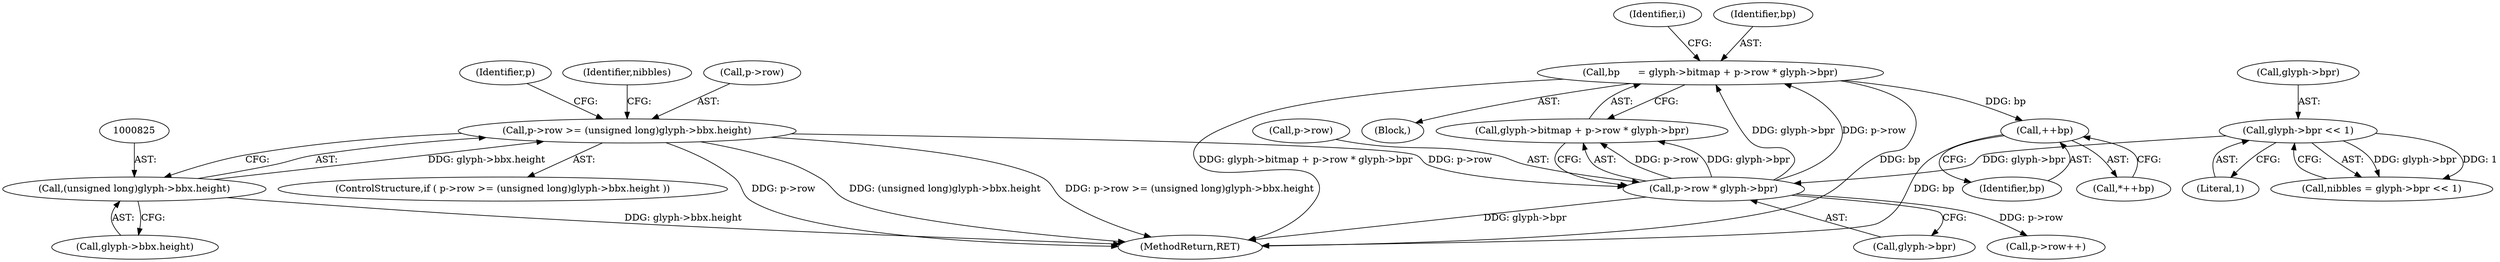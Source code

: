 digraph "0_savannah_07bdb6e289c7954e2a533039dc93c1c136099d2d@integer" {
"1000858" [label="(Call,bp      = glyph->bitmap + p->row * glyph->bpr)"];
"1000864" [label="(Call,p->row * glyph->bpr)"];
"1000820" [label="(Call,p->row >= (unsigned long)glyph->bbx.height)"];
"1000824" [label="(Call,(unsigned long)glyph->bbx.height)"];
"1000853" [label="(Call,glyph->bpr << 1)"];
"1000917" [label="(Call,++bp)"];
"1000917" [label="(Call,++bp)"];
"1000873" [label="(Identifier,i)"];
"1000853" [label="(Call,glyph->bpr << 1)"];
"1000836" [label="(Identifier,p)"];
"1000859" [label="(Identifier,bp)"];
"1000854" [label="(Call,glyph->bpr)"];
"1000918" [label="(Identifier,bp)"];
"1000860" [label="(Call,glyph->bitmap + p->row * glyph->bpr)"];
"1000851" [label="(Call,nibbles = glyph->bpr << 1)"];
"1000819" [label="(ControlStructure,if ( p->row >= (unsigned long)glyph->bbx.height ))"];
"1000818" [label="(Block,)"];
"1000868" [label="(Call,glyph->bpr)"];
"1000826" [label="(Call,glyph->bbx.height)"];
"1000820" [label="(Call,p->row >= (unsigned long)glyph->bbx.height)"];
"1000852" [label="(Identifier,nibbles)"];
"1000821" [label="(Call,p->row)"];
"1000865" [label="(Call,p->row)"];
"1000997" [label="(Call,p->row++)"];
"1000857" [label="(Literal,1)"];
"1000864" [label="(Call,p->row * glyph->bpr)"];
"1000916" [label="(Call,*++bp)"];
"1000858" [label="(Call,bp      = glyph->bitmap + p->row * glyph->bpr)"];
"1001568" [label="(MethodReturn,RET)"];
"1000824" [label="(Call,(unsigned long)glyph->bbx.height)"];
"1000858" -> "1000818"  [label="AST: "];
"1000858" -> "1000860"  [label="CFG: "];
"1000859" -> "1000858"  [label="AST: "];
"1000860" -> "1000858"  [label="AST: "];
"1000873" -> "1000858"  [label="CFG: "];
"1000858" -> "1001568"  [label="DDG: bp"];
"1000858" -> "1001568"  [label="DDG: glyph->bitmap + p->row * glyph->bpr"];
"1000864" -> "1000858"  [label="DDG: p->row"];
"1000864" -> "1000858"  [label="DDG: glyph->bpr"];
"1000858" -> "1000917"  [label="DDG: bp"];
"1000864" -> "1000860"  [label="AST: "];
"1000864" -> "1000868"  [label="CFG: "];
"1000865" -> "1000864"  [label="AST: "];
"1000868" -> "1000864"  [label="AST: "];
"1000860" -> "1000864"  [label="CFG: "];
"1000864" -> "1001568"  [label="DDG: glyph->bpr"];
"1000864" -> "1000860"  [label="DDG: p->row"];
"1000864" -> "1000860"  [label="DDG: glyph->bpr"];
"1000820" -> "1000864"  [label="DDG: p->row"];
"1000853" -> "1000864"  [label="DDG: glyph->bpr"];
"1000864" -> "1000997"  [label="DDG: p->row"];
"1000820" -> "1000819"  [label="AST: "];
"1000820" -> "1000824"  [label="CFG: "];
"1000821" -> "1000820"  [label="AST: "];
"1000824" -> "1000820"  [label="AST: "];
"1000836" -> "1000820"  [label="CFG: "];
"1000852" -> "1000820"  [label="CFG: "];
"1000820" -> "1001568"  [label="DDG: (unsigned long)glyph->bbx.height"];
"1000820" -> "1001568"  [label="DDG: p->row >= (unsigned long)glyph->bbx.height"];
"1000820" -> "1001568"  [label="DDG: p->row"];
"1000824" -> "1000820"  [label="DDG: glyph->bbx.height"];
"1000824" -> "1000826"  [label="CFG: "];
"1000825" -> "1000824"  [label="AST: "];
"1000826" -> "1000824"  [label="AST: "];
"1000824" -> "1001568"  [label="DDG: glyph->bbx.height"];
"1000853" -> "1000851"  [label="AST: "];
"1000853" -> "1000857"  [label="CFG: "];
"1000854" -> "1000853"  [label="AST: "];
"1000857" -> "1000853"  [label="AST: "];
"1000851" -> "1000853"  [label="CFG: "];
"1000853" -> "1000851"  [label="DDG: glyph->bpr"];
"1000853" -> "1000851"  [label="DDG: 1"];
"1000917" -> "1000916"  [label="AST: "];
"1000917" -> "1000918"  [label="CFG: "];
"1000918" -> "1000917"  [label="AST: "];
"1000916" -> "1000917"  [label="CFG: "];
"1000917" -> "1001568"  [label="DDG: bp"];
}
